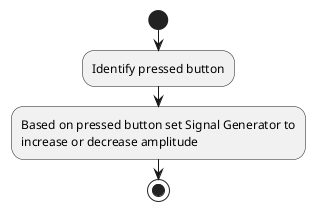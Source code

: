 @startuml
'https://plantuml.com/activity-diagram-beta

start
:Identify pressed button;
:Based on pressed button set Signal Generator to
increase or decrease amplitude;
stop


@enduml
